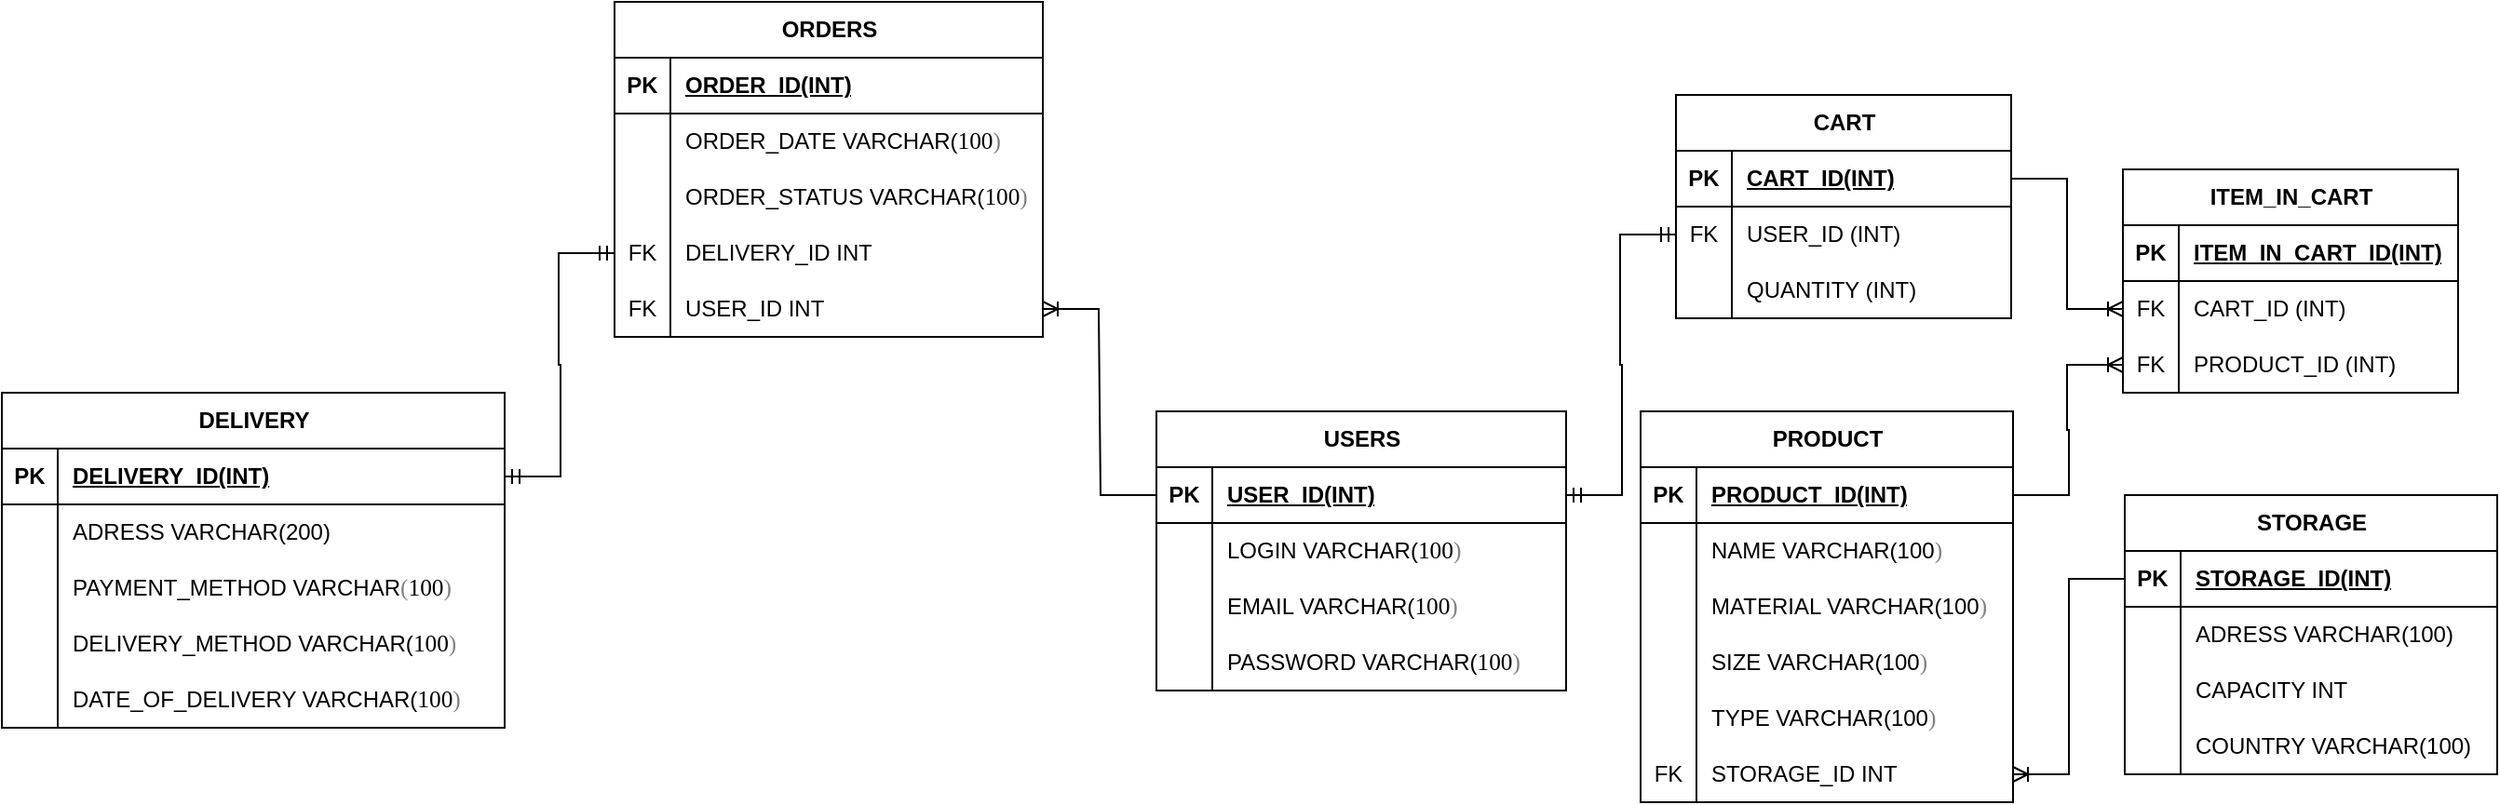<mxfile version="23.1.5" type="device">
  <diagram name="Страница — 1" id="aqicAmKiH9qBIsa1G6Nq">
    <mxGraphModel dx="1173" dy="712" grid="1" gridSize="10" guides="1" tooltips="1" connect="1" arrows="1" fold="1" page="1" pageScale="1" pageWidth="1654" pageHeight="1169" math="0" shadow="0">
      <root>
        <mxCell id="0" />
        <mxCell id="1" parent="0" />
        <mxCell id="zwmSp5gWRwhc0Gvpz85F-1" value="USERS" style="shape=table;startSize=30;container=1;collapsible=1;childLayout=tableLayout;fixedRows=1;rowLines=0;fontStyle=1;align=center;resizeLast=1;html=1;" parent="1" vertex="1">
          <mxGeometry x="711" y="390" width="220" height="150" as="geometry" />
        </mxCell>
        <mxCell id="zwmSp5gWRwhc0Gvpz85F-2" value="" style="shape=tableRow;horizontal=0;startSize=0;swimlaneHead=0;swimlaneBody=0;fillColor=none;collapsible=0;dropTarget=0;points=[[0,0.5],[1,0.5]];portConstraint=eastwest;top=0;left=0;right=0;bottom=1;" parent="zwmSp5gWRwhc0Gvpz85F-1" vertex="1">
          <mxGeometry y="30" width="220" height="30" as="geometry" />
        </mxCell>
        <mxCell id="zwmSp5gWRwhc0Gvpz85F-3" value="PK" style="shape=partialRectangle;connectable=0;fillColor=none;top=0;left=0;bottom=0;right=0;fontStyle=1;overflow=hidden;whiteSpace=wrap;html=1;" parent="zwmSp5gWRwhc0Gvpz85F-2" vertex="1">
          <mxGeometry width="30" height="30" as="geometry">
            <mxRectangle width="30" height="30" as="alternateBounds" />
          </mxGeometry>
        </mxCell>
        <mxCell id="zwmSp5gWRwhc0Gvpz85F-4" value="USER_ID(INT)" style="shape=partialRectangle;connectable=0;fillColor=none;top=0;left=0;bottom=0;right=0;align=left;spacingLeft=6;fontStyle=5;overflow=hidden;whiteSpace=wrap;html=1;" parent="zwmSp5gWRwhc0Gvpz85F-2" vertex="1">
          <mxGeometry x="30" width="190" height="30" as="geometry">
            <mxRectangle width="190" height="30" as="alternateBounds" />
          </mxGeometry>
        </mxCell>
        <mxCell id="zwmSp5gWRwhc0Gvpz85F-5" value="" style="shape=tableRow;horizontal=0;startSize=0;swimlaneHead=0;swimlaneBody=0;fillColor=none;collapsible=0;dropTarget=0;points=[[0,0.5],[1,0.5]];portConstraint=eastwest;top=0;left=0;right=0;bottom=0;" parent="zwmSp5gWRwhc0Gvpz85F-1" vertex="1">
          <mxGeometry y="60" width="220" height="30" as="geometry" />
        </mxCell>
        <mxCell id="zwmSp5gWRwhc0Gvpz85F-6" value="" style="shape=partialRectangle;connectable=0;fillColor=none;top=0;left=0;bottom=0;right=0;editable=1;overflow=hidden;whiteSpace=wrap;html=1;" parent="zwmSp5gWRwhc0Gvpz85F-5" vertex="1">
          <mxGeometry width="30" height="30" as="geometry">
            <mxRectangle width="30" height="30" as="alternateBounds" />
          </mxGeometry>
        </mxCell>
        <mxCell id="zwmSp5gWRwhc0Gvpz85F-7" value="LOGIN VARCHAR(&lt;span style=&quot;border-color: var(--border-color); font-size: 9.5pt; line-height: 13.553px; font-family: Consolas;&quot; lang=&quot;EN-US&quot;&gt;100&lt;/span&gt;&lt;span style=&quot;border-color: var(--border-color); font-size: 9.5pt; line-height: 13.553px; font-family: Consolas; color: gray;&quot; lang=&quot;EN-US&quot;&gt;)&lt;/span&gt;" style="shape=partialRectangle;connectable=0;fillColor=none;top=0;left=0;bottom=0;right=0;align=left;spacingLeft=6;overflow=hidden;whiteSpace=wrap;html=1;" parent="zwmSp5gWRwhc0Gvpz85F-5" vertex="1">
          <mxGeometry x="30" width="190" height="30" as="geometry">
            <mxRectangle width="190" height="30" as="alternateBounds" />
          </mxGeometry>
        </mxCell>
        <mxCell id="zwmSp5gWRwhc0Gvpz85F-8" value="" style="shape=tableRow;horizontal=0;startSize=0;swimlaneHead=0;swimlaneBody=0;fillColor=none;collapsible=0;dropTarget=0;points=[[0,0.5],[1,0.5]];portConstraint=eastwest;top=0;left=0;right=0;bottom=0;" parent="zwmSp5gWRwhc0Gvpz85F-1" vertex="1">
          <mxGeometry y="90" width="220" height="30" as="geometry" />
        </mxCell>
        <mxCell id="zwmSp5gWRwhc0Gvpz85F-9" value="" style="shape=partialRectangle;connectable=0;fillColor=none;top=0;left=0;bottom=0;right=0;editable=1;overflow=hidden;whiteSpace=wrap;html=1;" parent="zwmSp5gWRwhc0Gvpz85F-8" vertex="1">
          <mxGeometry width="30" height="30" as="geometry">
            <mxRectangle width="30" height="30" as="alternateBounds" />
          </mxGeometry>
        </mxCell>
        <mxCell id="zwmSp5gWRwhc0Gvpz85F-10" value="EMAIL VARCHAR(&lt;span style=&quot;border-color: var(--border-color); font-size: 9.5pt; line-height: 13.553px; font-family: Consolas;&quot; lang=&quot;EN-US&quot;&gt;100&lt;/span&gt;&lt;span style=&quot;border-color: var(--border-color); font-size: 9.5pt; line-height: 13.553px; font-family: Consolas; color: gray;&quot; lang=&quot;EN-US&quot;&gt;)&lt;/span&gt;" style="shape=partialRectangle;connectable=0;fillColor=none;top=0;left=0;bottom=0;right=0;align=left;spacingLeft=6;overflow=hidden;whiteSpace=wrap;html=1;" parent="zwmSp5gWRwhc0Gvpz85F-8" vertex="1">
          <mxGeometry x="30" width="190" height="30" as="geometry">
            <mxRectangle width="190" height="30" as="alternateBounds" />
          </mxGeometry>
        </mxCell>
        <mxCell id="zwmSp5gWRwhc0Gvpz85F-11" value="" style="shape=tableRow;horizontal=0;startSize=0;swimlaneHead=0;swimlaneBody=0;fillColor=none;collapsible=0;dropTarget=0;points=[[0,0.5],[1,0.5]];portConstraint=eastwest;top=0;left=0;right=0;bottom=0;" parent="zwmSp5gWRwhc0Gvpz85F-1" vertex="1">
          <mxGeometry y="120" width="220" height="30" as="geometry" />
        </mxCell>
        <mxCell id="zwmSp5gWRwhc0Gvpz85F-12" value="" style="shape=partialRectangle;connectable=0;fillColor=none;top=0;left=0;bottom=0;right=0;editable=1;overflow=hidden;whiteSpace=wrap;html=1;" parent="zwmSp5gWRwhc0Gvpz85F-11" vertex="1">
          <mxGeometry width="30" height="30" as="geometry">
            <mxRectangle width="30" height="30" as="alternateBounds" />
          </mxGeometry>
        </mxCell>
        <mxCell id="zwmSp5gWRwhc0Gvpz85F-13" value="PASSWORD VARCHAR(&lt;span style=&quot;border-color: var(--border-color); font-size: 9.5pt; line-height: 13.553px; font-family: Consolas;&quot; lang=&quot;EN-US&quot;&gt;100&lt;/span&gt;&lt;span style=&quot;border-color: var(--border-color); font-size: 9.5pt; line-height: 13.553px; font-family: Consolas; color: gray;&quot; lang=&quot;EN-US&quot;&gt;)&lt;/span&gt;" style="shape=partialRectangle;connectable=0;fillColor=none;top=0;left=0;bottom=0;right=0;align=left;spacingLeft=6;overflow=hidden;whiteSpace=wrap;html=1;" parent="zwmSp5gWRwhc0Gvpz85F-11" vertex="1">
          <mxGeometry x="30" width="190" height="30" as="geometry">
            <mxRectangle width="190" height="30" as="alternateBounds" />
          </mxGeometry>
        </mxCell>
        <mxCell id="zwmSp5gWRwhc0Gvpz85F-14" value="CART" style="shape=table;startSize=30;container=1;collapsible=1;childLayout=tableLayout;fixedRows=1;rowLines=0;fontStyle=1;align=center;resizeLast=1;html=1;" parent="1" vertex="1">
          <mxGeometry x="990" y="220" width="180" height="120" as="geometry" />
        </mxCell>
        <mxCell id="zwmSp5gWRwhc0Gvpz85F-15" value="" style="shape=tableRow;horizontal=0;startSize=0;swimlaneHead=0;swimlaneBody=0;fillColor=none;collapsible=0;dropTarget=0;points=[[0,0.5],[1,0.5]];portConstraint=eastwest;top=0;left=0;right=0;bottom=1;" parent="zwmSp5gWRwhc0Gvpz85F-14" vertex="1">
          <mxGeometry y="30" width="180" height="30" as="geometry" />
        </mxCell>
        <mxCell id="zwmSp5gWRwhc0Gvpz85F-16" value="PK" style="shape=partialRectangle;connectable=0;fillColor=none;top=0;left=0;bottom=0;right=0;fontStyle=1;overflow=hidden;whiteSpace=wrap;html=1;" parent="zwmSp5gWRwhc0Gvpz85F-15" vertex="1">
          <mxGeometry width="30" height="30" as="geometry">
            <mxRectangle width="30" height="30" as="alternateBounds" />
          </mxGeometry>
        </mxCell>
        <mxCell id="zwmSp5gWRwhc0Gvpz85F-17" value="CART_ID(INT)" style="shape=partialRectangle;connectable=0;fillColor=none;top=0;left=0;bottom=0;right=0;align=left;spacingLeft=6;fontStyle=5;overflow=hidden;whiteSpace=wrap;html=1;" parent="zwmSp5gWRwhc0Gvpz85F-15" vertex="1">
          <mxGeometry x="30" width="150" height="30" as="geometry">
            <mxRectangle width="150" height="30" as="alternateBounds" />
          </mxGeometry>
        </mxCell>
        <mxCell id="zwmSp5gWRwhc0Gvpz85F-18" value="" style="shape=tableRow;horizontal=0;startSize=0;swimlaneHead=0;swimlaneBody=0;fillColor=none;collapsible=0;dropTarget=0;points=[[0,0.5],[1,0.5]];portConstraint=eastwest;top=0;left=0;right=0;bottom=0;" parent="zwmSp5gWRwhc0Gvpz85F-14" vertex="1">
          <mxGeometry y="60" width="180" height="30" as="geometry" />
        </mxCell>
        <mxCell id="zwmSp5gWRwhc0Gvpz85F-19" value="FK" style="shape=partialRectangle;connectable=0;fillColor=none;top=0;left=0;bottom=0;right=0;editable=1;overflow=hidden;whiteSpace=wrap;html=1;" parent="zwmSp5gWRwhc0Gvpz85F-18" vertex="1">
          <mxGeometry width="30" height="30" as="geometry">
            <mxRectangle width="30" height="30" as="alternateBounds" />
          </mxGeometry>
        </mxCell>
        <mxCell id="zwmSp5gWRwhc0Gvpz85F-20" value="USER_ID (INT)" style="shape=partialRectangle;connectable=0;fillColor=none;top=0;left=0;bottom=0;right=0;align=left;spacingLeft=6;overflow=hidden;whiteSpace=wrap;html=1;" parent="zwmSp5gWRwhc0Gvpz85F-18" vertex="1">
          <mxGeometry x="30" width="150" height="30" as="geometry">
            <mxRectangle width="150" height="30" as="alternateBounds" />
          </mxGeometry>
        </mxCell>
        <mxCell id="zwmSp5gWRwhc0Gvpz85F-24" value="" style="shape=tableRow;horizontal=0;startSize=0;swimlaneHead=0;swimlaneBody=0;fillColor=none;collapsible=0;dropTarget=0;points=[[0,0.5],[1,0.5]];portConstraint=eastwest;top=0;left=0;right=0;bottom=0;" parent="zwmSp5gWRwhc0Gvpz85F-14" vertex="1">
          <mxGeometry y="90" width="180" height="30" as="geometry" />
        </mxCell>
        <mxCell id="zwmSp5gWRwhc0Gvpz85F-25" value="" style="shape=partialRectangle;connectable=0;fillColor=none;top=0;left=0;bottom=0;right=0;editable=1;overflow=hidden;whiteSpace=wrap;html=1;" parent="zwmSp5gWRwhc0Gvpz85F-24" vertex="1">
          <mxGeometry width="30" height="30" as="geometry">
            <mxRectangle width="30" height="30" as="alternateBounds" />
          </mxGeometry>
        </mxCell>
        <mxCell id="zwmSp5gWRwhc0Gvpz85F-26" value="QUANTITY (INT)" style="shape=partialRectangle;connectable=0;fillColor=none;top=0;left=0;bottom=0;right=0;align=left;spacingLeft=6;overflow=hidden;whiteSpace=wrap;html=1;" parent="zwmSp5gWRwhc0Gvpz85F-24" vertex="1">
          <mxGeometry x="30" width="150" height="30" as="geometry">
            <mxRectangle width="150" height="30" as="alternateBounds" />
          </mxGeometry>
        </mxCell>
        <mxCell id="zwmSp5gWRwhc0Gvpz85F-27" value="DELIVERY" style="shape=table;startSize=30;container=1;collapsible=1;childLayout=tableLayout;fixedRows=1;rowLines=0;fontStyle=1;align=center;resizeLast=1;html=1;" parent="1" vertex="1">
          <mxGeometry x="91" y="380" width="270" height="180" as="geometry" />
        </mxCell>
        <mxCell id="zwmSp5gWRwhc0Gvpz85F-28" value="" style="shape=tableRow;horizontal=0;startSize=0;swimlaneHead=0;swimlaneBody=0;fillColor=none;collapsible=0;dropTarget=0;points=[[0,0.5],[1,0.5]];portConstraint=eastwest;top=0;left=0;right=0;bottom=1;" parent="zwmSp5gWRwhc0Gvpz85F-27" vertex="1">
          <mxGeometry y="30" width="270" height="30" as="geometry" />
        </mxCell>
        <mxCell id="zwmSp5gWRwhc0Gvpz85F-29" value="PK" style="shape=partialRectangle;connectable=0;fillColor=none;top=0;left=0;bottom=0;right=0;fontStyle=1;overflow=hidden;whiteSpace=wrap;html=1;" parent="zwmSp5gWRwhc0Gvpz85F-28" vertex="1">
          <mxGeometry width="30" height="30" as="geometry">
            <mxRectangle width="30" height="30" as="alternateBounds" />
          </mxGeometry>
        </mxCell>
        <mxCell id="zwmSp5gWRwhc0Gvpz85F-30" value="DELIVERY_ID(INT)" style="shape=partialRectangle;connectable=0;fillColor=none;top=0;left=0;bottom=0;right=0;align=left;spacingLeft=6;fontStyle=5;overflow=hidden;whiteSpace=wrap;html=1;" parent="zwmSp5gWRwhc0Gvpz85F-28" vertex="1">
          <mxGeometry x="30" width="240" height="30" as="geometry">
            <mxRectangle width="240" height="30" as="alternateBounds" />
          </mxGeometry>
        </mxCell>
        <mxCell id="zwmSp5gWRwhc0Gvpz85F-31" value="" style="shape=tableRow;horizontal=0;startSize=0;swimlaneHead=0;swimlaneBody=0;fillColor=none;collapsible=0;dropTarget=0;points=[[0,0.5],[1,0.5]];portConstraint=eastwest;top=0;left=0;right=0;bottom=0;" parent="zwmSp5gWRwhc0Gvpz85F-27" vertex="1">
          <mxGeometry y="60" width="270" height="30" as="geometry" />
        </mxCell>
        <mxCell id="zwmSp5gWRwhc0Gvpz85F-32" value="" style="shape=partialRectangle;connectable=0;fillColor=none;top=0;left=0;bottom=0;right=0;editable=1;overflow=hidden;whiteSpace=wrap;html=1;" parent="zwmSp5gWRwhc0Gvpz85F-31" vertex="1">
          <mxGeometry width="30" height="30" as="geometry">
            <mxRectangle width="30" height="30" as="alternateBounds" />
          </mxGeometry>
        </mxCell>
        <mxCell id="zwmSp5gWRwhc0Gvpz85F-33" value="ADRESS VARCHAR(200)" style="shape=partialRectangle;connectable=0;fillColor=none;top=0;left=0;bottom=0;right=0;align=left;spacingLeft=6;overflow=hidden;whiteSpace=wrap;html=1;" parent="zwmSp5gWRwhc0Gvpz85F-31" vertex="1">
          <mxGeometry x="30" width="240" height="30" as="geometry">
            <mxRectangle width="240" height="30" as="alternateBounds" />
          </mxGeometry>
        </mxCell>
        <mxCell id="zwmSp5gWRwhc0Gvpz85F-34" value="" style="shape=tableRow;horizontal=0;startSize=0;swimlaneHead=0;swimlaneBody=0;fillColor=none;collapsible=0;dropTarget=0;points=[[0,0.5],[1,0.5]];portConstraint=eastwest;top=0;left=0;right=0;bottom=0;" parent="zwmSp5gWRwhc0Gvpz85F-27" vertex="1">
          <mxGeometry y="90" width="270" height="30" as="geometry" />
        </mxCell>
        <mxCell id="zwmSp5gWRwhc0Gvpz85F-35" value="" style="shape=partialRectangle;connectable=0;fillColor=none;top=0;left=0;bottom=0;right=0;editable=1;overflow=hidden;whiteSpace=wrap;html=1;" parent="zwmSp5gWRwhc0Gvpz85F-34" vertex="1">
          <mxGeometry width="30" height="30" as="geometry">
            <mxRectangle width="30" height="30" as="alternateBounds" />
          </mxGeometry>
        </mxCell>
        <mxCell id="zwmSp5gWRwhc0Gvpz85F-36" value="PAYMENT_METHOD&amp;nbsp;VARCHAR&lt;span style=&quot;font-size:9.5pt;line-height:107%;font-family:Consolas;&lt;br/&gt;mso-fareast-font-family:Calibri;mso-fareast-theme-font:minor-latin;mso-bidi-font-family:&lt;br/&gt;Consolas;color:gray;mso-ansi-language:EN-US;mso-fareast-language:EN-US;&lt;br/&gt;mso-bidi-language:AR-SA&quot; lang=&quot;EN-US&quot;&gt;(&lt;/span&gt;&lt;span style=&quot;font-size: 9.5pt; line-height: 107%; font-family: Consolas;&quot; lang=&quot;EN-US&quot;&gt;100&lt;/span&gt;&lt;span style=&quot;font-size:9.5pt;line-height:107%;font-family:Consolas;&lt;br/&gt;mso-fareast-font-family:Calibri;mso-fareast-theme-font:minor-latin;mso-bidi-font-family:&lt;br/&gt;Consolas;color:gray;mso-ansi-language:EN-US;mso-fareast-language:EN-US;&lt;br/&gt;mso-bidi-language:AR-SA&quot; lang=&quot;EN-US&quot;&gt;)&lt;/span&gt;" style="shape=partialRectangle;connectable=0;fillColor=none;top=0;left=0;bottom=0;right=0;align=left;spacingLeft=6;overflow=hidden;whiteSpace=wrap;html=1;" parent="zwmSp5gWRwhc0Gvpz85F-34" vertex="1">
          <mxGeometry x="30" width="240" height="30" as="geometry">
            <mxRectangle width="240" height="30" as="alternateBounds" />
          </mxGeometry>
        </mxCell>
        <mxCell id="zwmSp5gWRwhc0Gvpz85F-37" value="" style="shape=tableRow;horizontal=0;startSize=0;swimlaneHead=0;swimlaneBody=0;fillColor=none;collapsible=0;dropTarget=0;points=[[0,0.5],[1,0.5]];portConstraint=eastwest;top=0;left=0;right=0;bottom=0;" parent="zwmSp5gWRwhc0Gvpz85F-27" vertex="1">
          <mxGeometry y="120" width="270" height="30" as="geometry" />
        </mxCell>
        <mxCell id="zwmSp5gWRwhc0Gvpz85F-38" value="" style="shape=partialRectangle;connectable=0;fillColor=none;top=0;left=0;bottom=0;right=0;editable=1;overflow=hidden;whiteSpace=wrap;html=1;" parent="zwmSp5gWRwhc0Gvpz85F-37" vertex="1">
          <mxGeometry width="30" height="30" as="geometry">
            <mxRectangle width="30" height="30" as="alternateBounds" />
          </mxGeometry>
        </mxCell>
        <mxCell id="zwmSp5gWRwhc0Gvpz85F-39" value="DELIVERY_METHOD VARCHAR(&lt;span style=&quot;border-color: var(--border-color); font-size: 9.5pt; line-height: 13.553px; font-family: Consolas;&quot; lang=&quot;EN-US&quot;&gt;100&lt;/span&gt;&lt;span style=&quot;border-color: var(--border-color); font-size: 9.5pt; line-height: 13.553px; font-family: Consolas; color: gray;&quot; lang=&quot;EN-US&quot;&gt;)&lt;/span&gt;" style="shape=partialRectangle;connectable=0;fillColor=none;top=0;left=0;bottom=0;right=0;align=left;spacingLeft=6;overflow=hidden;whiteSpace=wrap;html=1;" parent="zwmSp5gWRwhc0Gvpz85F-37" vertex="1">
          <mxGeometry x="30" width="240" height="30" as="geometry">
            <mxRectangle width="240" height="30" as="alternateBounds" />
          </mxGeometry>
        </mxCell>
        <mxCell id="zwmSp5gWRwhc0Gvpz85F-63" value="" style="shape=tableRow;horizontal=0;startSize=0;swimlaneHead=0;swimlaneBody=0;fillColor=none;collapsible=0;dropTarget=0;points=[[0,0.5],[1,0.5]];portConstraint=eastwest;top=0;left=0;right=0;bottom=0;" parent="zwmSp5gWRwhc0Gvpz85F-27" vertex="1">
          <mxGeometry y="150" width="270" height="30" as="geometry" />
        </mxCell>
        <mxCell id="zwmSp5gWRwhc0Gvpz85F-64" value="" style="shape=partialRectangle;connectable=0;fillColor=none;top=0;left=0;bottom=0;right=0;editable=1;overflow=hidden;whiteSpace=wrap;html=1;" parent="zwmSp5gWRwhc0Gvpz85F-63" vertex="1">
          <mxGeometry width="30" height="30" as="geometry">
            <mxRectangle width="30" height="30" as="alternateBounds" />
          </mxGeometry>
        </mxCell>
        <mxCell id="zwmSp5gWRwhc0Gvpz85F-65" value="DATE_OF_DELIVERY VARCHAR(&lt;span style=&quot;border-color: var(--border-color); font-size: 9.5pt; line-height: 13.553px; font-family: Consolas;&quot; lang=&quot;EN-US&quot;&gt;100&lt;/span&gt;&lt;span style=&quot;border-color: var(--border-color); font-size: 9.5pt; line-height: 13.553px; font-family: Consolas; color: gray;&quot; lang=&quot;EN-US&quot;&gt;)&lt;/span&gt;" style="shape=partialRectangle;connectable=0;fillColor=none;top=0;left=0;bottom=0;right=0;align=left;spacingLeft=6;overflow=hidden;whiteSpace=wrap;html=1;" parent="zwmSp5gWRwhc0Gvpz85F-63" vertex="1">
          <mxGeometry x="30" width="240" height="30" as="geometry">
            <mxRectangle width="240" height="30" as="alternateBounds" />
          </mxGeometry>
        </mxCell>
        <mxCell id="zwmSp5gWRwhc0Gvpz85F-66" value="PRODUCT" style="shape=table;startSize=30;container=1;collapsible=1;childLayout=tableLayout;fixedRows=1;rowLines=0;fontStyle=1;align=center;resizeLast=1;html=1;" parent="1" vertex="1">
          <mxGeometry x="971" y="390" width="200" height="210" as="geometry" />
        </mxCell>
        <mxCell id="zwmSp5gWRwhc0Gvpz85F-67" value="" style="shape=tableRow;horizontal=0;startSize=0;swimlaneHead=0;swimlaneBody=0;fillColor=none;collapsible=0;dropTarget=0;points=[[0,0.5],[1,0.5]];portConstraint=eastwest;top=0;left=0;right=0;bottom=1;" parent="zwmSp5gWRwhc0Gvpz85F-66" vertex="1">
          <mxGeometry y="30" width="200" height="30" as="geometry" />
        </mxCell>
        <mxCell id="zwmSp5gWRwhc0Gvpz85F-68" value="PK" style="shape=partialRectangle;connectable=0;fillColor=none;top=0;left=0;bottom=0;right=0;fontStyle=1;overflow=hidden;whiteSpace=wrap;html=1;" parent="zwmSp5gWRwhc0Gvpz85F-67" vertex="1">
          <mxGeometry width="30" height="30" as="geometry">
            <mxRectangle width="30" height="30" as="alternateBounds" />
          </mxGeometry>
        </mxCell>
        <mxCell id="zwmSp5gWRwhc0Gvpz85F-69" value="PRODUCT_ID(INT)" style="shape=partialRectangle;connectable=0;fillColor=none;top=0;left=0;bottom=0;right=0;align=left;spacingLeft=6;fontStyle=5;overflow=hidden;whiteSpace=wrap;html=1;" parent="zwmSp5gWRwhc0Gvpz85F-67" vertex="1">
          <mxGeometry x="30" width="170" height="30" as="geometry">
            <mxRectangle width="170" height="30" as="alternateBounds" />
          </mxGeometry>
        </mxCell>
        <mxCell id="zwmSp5gWRwhc0Gvpz85F-70" value="" style="shape=tableRow;horizontal=0;startSize=0;swimlaneHead=0;swimlaneBody=0;fillColor=none;collapsible=0;dropTarget=0;points=[[0,0.5],[1,0.5]];portConstraint=eastwest;top=0;left=0;right=0;bottom=0;" parent="zwmSp5gWRwhc0Gvpz85F-66" vertex="1">
          <mxGeometry y="60" width="200" height="30" as="geometry" />
        </mxCell>
        <mxCell id="zwmSp5gWRwhc0Gvpz85F-71" value="" style="shape=partialRectangle;connectable=0;fillColor=none;top=0;left=0;bottom=0;right=0;editable=1;overflow=hidden;whiteSpace=wrap;html=1;" parent="zwmSp5gWRwhc0Gvpz85F-70" vertex="1">
          <mxGeometry width="30" height="30" as="geometry">
            <mxRectangle width="30" height="30" as="alternateBounds" />
          </mxGeometry>
        </mxCell>
        <mxCell id="zwmSp5gWRwhc0Gvpz85F-72" value="NAME VARCHAR(100&lt;span style=&quot;border-color: var(--border-color); font-size: 9.5pt; line-height: 13.553px; font-family: Consolas; color: gray;&quot; lang=&quot;EN-US&quot;&gt;)&lt;/span&gt;" style="shape=partialRectangle;connectable=0;fillColor=none;top=0;left=0;bottom=0;right=0;align=left;spacingLeft=6;overflow=hidden;whiteSpace=wrap;html=1;" parent="zwmSp5gWRwhc0Gvpz85F-70" vertex="1">
          <mxGeometry x="30" width="170" height="30" as="geometry">
            <mxRectangle width="170" height="30" as="alternateBounds" />
          </mxGeometry>
        </mxCell>
        <mxCell id="zwmSp5gWRwhc0Gvpz85F-73" value="" style="shape=tableRow;horizontal=0;startSize=0;swimlaneHead=0;swimlaneBody=0;fillColor=none;collapsible=0;dropTarget=0;points=[[0,0.5],[1,0.5]];portConstraint=eastwest;top=0;left=0;right=0;bottom=0;" parent="zwmSp5gWRwhc0Gvpz85F-66" vertex="1">
          <mxGeometry y="90" width="200" height="30" as="geometry" />
        </mxCell>
        <mxCell id="zwmSp5gWRwhc0Gvpz85F-74" value="" style="shape=partialRectangle;connectable=0;fillColor=none;top=0;left=0;bottom=0;right=0;editable=1;overflow=hidden;whiteSpace=wrap;html=1;" parent="zwmSp5gWRwhc0Gvpz85F-73" vertex="1">
          <mxGeometry width="30" height="30" as="geometry">
            <mxRectangle width="30" height="30" as="alternateBounds" />
          </mxGeometry>
        </mxCell>
        <mxCell id="zwmSp5gWRwhc0Gvpz85F-75" value="MATERIAL VARCHAR(100&lt;span style=&quot;border-color: var(--border-color); font-size: 9.5pt; line-height: 13.553px; font-family: Consolas; color: gray;&quot; lang=&quot;EN-US&quot;&gt;)&lt;/span&gt;" style="shape=partialRectangle;connectable=0;fillColor=none;top=0;left=0;bottom=0;right=0;align=left;spacingLeft=6;overflow=hidden;whiteSpace=wrap;html=1;" parent="zwmSp5gWRwhc0Gvpz85F-73" vertex="1">
          <mxGeometry x="30" width="170" height="30" as="geometry">
            <mxRectangle width="170" height="30" as="alternateBounds" />
          </mxGeometry>
        </mxCell>
        <mxCell id="zwmSp5gWRwhc0Gvpz85F-76" value="" style="shape=tableRow;horizontal=0;startSize=0;swimlaneHead=0;swimlaneBody=0;fillColor=none;collapsible=0;dropTarget=0;points=[[0,0.5],[1,0.5]];portConstraint=eastwest;top=0;left=0;right=0;bottom=0;" parent="zwmSp5gWRwhc0Gvpz85F-66" vertex="1">
          <mxGeometry y="120" width="200" height="30" as="geometry" />
        </mxCell>
        <mxCell id="zwmSp5gWRwhc0Gvpz85F-77" value="" style="shape=partialRectangle;connectable=0;fillColor=none;top=0;left=0;bottom=0;right=0;editable=1;overflow=hidden;whiteSpace=wrap;html=1;" parent="zwmSp5gWRwhc0Gvpz85F-76" vertex="1">
          <mxGeometry width="30" height="30" as="geometry">
            <mxRectangle width="30" height="30" as="alternateBounds" />
          </mxGeometry>
        </mxCell>
        <mxCell id="zwmSp5gWRwhc0Gvpz85F-78" value="SIZE VARCHAR(100&lt;span style=&quot;border-color: var(--border-color); font-size: 9.5pt; line-height: 13.553px; font-family: Consolas; color: gray;&quot; lang=&quot;EN-US&quot;&gt;)&lt;/span&gt;" style="shape=partialRectangle;connectable=0;fillColor=none;top=0;left=0;bottom=0;right=0;align=left;spacingLeft=6;overflow=hidden;whiteSpace=wrap;html=1;" parent="zwmSp5gWRwhc0Gvpz85F-76" vertex="1">
          <mxGeometry x="30" width="170" height="30" as="geometry">
            <mxRectangle width="170" height="30" as="alternateBounds" />
          </mxGeometry>
        </mxCell>
        <mxCell id="zwmSp5gWRwhc0Gvpz85F-79" value="" style="shape=tableRow;horizontal=0;startSize=0;swimlaneHead=0;swimlaneBody=0;fillColor=none;collapsible=0;dropTarget=0;points=[[0,0.5],[1,0.5]];portConstraint=eastwest;top=0;left=0;right=0;bottom=0;" parent="zwmSp5gWRwhc0Gvpz85F-66" vertex="1">
          <mxGeometry y="150" width="200" height="30" as="geometry" />
        </mxCell>
        <mxCell id="zwmSp5gWRwhc0Gvpz85F-80" value="" style="shape=partialRectangle;connectable=0;fillColor=none;top=0;left=0;bottom=0;right=0;editable=1;overflow=hidden;whiteSpace=wrap;html=1;" parent="zwmSp5gWRwhc0Gvpz85F-79" vertex="1">
          <mxGeometry width="30" height="30" as="geometry">
            <mxRectangle width="30" height="30" as="alternateBounds" />
          </mxGeometry>
        </mxCell>
        <mxCell id="zwmSp5gWRwhc0Gvpz85F-81" value="TYPE VARCHAR(100&lt;span style=&quot;border-color: var(--border-color); font-size: 9.5pt; line-height: 13.553px; font-family: Consolas; color: gray;&quot; lang=&quot;EN-US&quot;&gt;)&lt;/span&gt;" style="shape=partialRectangle;connectable=0;fillColor=none;top=0;left=0;bottom=0;right=0;align=left;spacingLeft=6;overflow=hidden;whiteSpace=wrap;html=1;" parent="zwmSp5gWRwhc0Gvpz85F-79" vertex="1">
          <mxGeometry x="30" width="170" height="30" as="geometry">
            <mxRectangle width="170" height="30" as="alternateBounds" />
          </mxGeometry>
        </mxCell>
        <mxCell id="vS7CUkcpIORi4maC4CTg-1" value="" style="shape=tableRow;horizontal=0;startSize=0;swimlaneHead=0;swimlaneBody=0;fillColor=none;collapsible=0;dropTarget=0;points=[[0,0.5],[1,0.5]];portConstraint=eastwest;top=0;left=0;right=0;bottom=0;" vertex="1" parent="zwmSp5gWRwhc0Gvpz85F-66">
          <mxGeometry y="180" width="200" height="30" as="geometry" />
        </mxCell>
        <mxCell id="vS7CUkcpIORi4maC4CTg-2" value="FK" style="shape=partialRectangle;connectable=0;fillColor=none;top=0;left=0;bottom=0;right=0;editable=1;overflow=hidden;whiteSpace=wrap;html=1;" vertex="1" parent="vS7CUkcpIORi4maC4CTg-1">
          <mxGeometry width="30" height="30" as="geometry">
            <mxRectangle width="30" height="30" as="alternateBounds" />
          </mxGeometry>
        </mxCell>
        <mxCell id="vS7CUkcpIORi4maC4CTg-3" value="STORAGE_ID INT" style="shape=partialRectangle;connectable=0;fillColor=none;top=0;left=0;bottom=0;right=0;align=left;spacingLeft=6;overflow=hidden;whiteSpace=wrap;html=1;" vertex="1" parent="vS7CUkcpIORi4maC4CTg-1">
          <mxGeometry x="30" width="170" height="30" as="geometry">
            <mxRectangle width="170" height="30" as="alternateBounds" />
          </mxGeometry>
        </mxCell>
        <mxCell id="zwmSp5gWRwhc0Gvpz85F-82" value="ORDERS" style="shape=table;startSize=30;container=1;collapsible=1;childLayout=tableLayout;fixedRows=1;rowLines=0;fontStyle=1;align=center;resizeLast=1;html=1;" parent="1" vertex="1">
          <mxGeometry x="420" y="170" width="230" height="180" as="geometry" />
        </mxCell>
        <mxCell id="zwmSp5gWRwhc0Gvpz85F-83" value="" style="shape=tableRow;horizontal=0;startSize=0;swimlaneHead=0;swimlaneBody=0;fillColor=none;collapsible=0;dropTarget=0;points=[[0,0.5],[1,0.5]];portConstraint=eastwest;top=0;left=0;right=0;bottom=1;" parent="zwmSp5gWRwhc0Gvpz85F-82" vertex="1">
          <mxGeometry y="30" width="230" height="30" as="geometry" />
        </mxCell>
        <mxCell id="zwmSp5gWRwhc0Gvpz85F-84" value="PK" style="shape=partialRectangle;connectable=0;fillColor=none;top=0;left=0;bottom=0;right=0;fontStyle=1;overflow=hidden;whiteSpace=wrap;html=1;" parent="zwmSp5gWRwhc0Gvpz85F-83" vertex="1">
          <mxGeometry width="30" height="30" as="geometry">
            <mxRectangle width="30" height="30" as="alternateBounds" />
          </mxGeometry>
        </mxCell>
        <mxCell id="zwmSp5gWRwhc0Gvpz85F-85" value="ORDER_ID(INT)" style="shape=partialRectangle;connectable=0;fillColor=none;top=0;left=0;bottom=0;right=0;align=left;spacingLeft=6;fontStyle=5;overflow=hidden;whiteSpace=wrap;html=1;" parent="zwmSp5gWRwhc0Gvpz85F-83" vertex="1">
          <mxGeometry x="30" width="200" height="30" as="geometry">
            <mxRectangle width="200" height="30" as="alternateBounds" />
          </mxGeometry>
        </mxCell>
        <mxCell id="zwmSp5gWRwhc0Gvpz85F-86" value="" style="shape=tableRow;horizontal=0;startSize=0;swimlaneHead=0;swimlaneBody=0;fillColor=none;collapsible=0;dropTarget=0;points=[[0,0.5],[1,0.5]];portConstraint=eastwest;top=0;left=0;right=0;bottom=0;" parent="zwmSp5gWRwhc0Gvpz85F-82" vertex="1">
          <mxGeometry y="60" width="230" height="30" as="geometry" />
        </mxCell>
        <mxCell id="zwmSp5gWRwhc0Gvpz85F-87" value="" style="shape=partialRectangle;connectable=0;fillColor=none;top=0;left=0;bottom=0;right=0;editable=1;overflow=hidden;whiteSpace=wrap;html=1;" parent="zwmSp5gWRwhc0Gvpz85F-86" vertex="1">
          <mxGeometry width="30" height="30" as="geometry">
            <mxRectangle width="30" height="30" as="alternateBounds" />
          </mxGeometry>
        </mxCell>
        <mxCell id="zwmSp5gWRwhc0Gvpz85F-88" value="ORDER_DATE VARCHAR(&lt;span style=&quot;border-color: var(--border-color); font-size: 9.5pt; line-height: 13.553px; font-family: Consolas;&quot; lang=&quot;EN-US&quot;&gt;100&lt;/span&gt;&lt;span style=&quot;border-color: var(--border-color); font-size: 9.5pt; line-height: 13.553px; font-family: Consolas; color: gray;&quot; lang=&quot;EN-US&quot;&gt;)&lt;/span&gt;" style="shape=partialRectangle;connectable=0;fillColor=none;top=0;left=0;bottom=0;right=0;align=left;spacingLeft=6;overflow=hidden;whiteSpace=wrap;html=1;" parent="zwmSp5gWRwhc0Gvpz85F-86" vertex="1">
          <mxGeometry x="30" width="200" height="30" as="geometry">
            <mxRectangle width="200" height="30" as="alternateBounds" />
          </mxGeometry>
        </mxCell>
        <mxCell id="zwmSp5gWRwhc0Gvpz85F-89" value="" style="shape=tableRow;horizontal=0;startSize=0;swimlaneHead=0;swimlaneBody=0;fillColor=none;collapsible=0;dropTarget=0;points=[[0,0.5],[1,0.5]];portConstraint=eastwest;top=0;left=0;right=0;bottom=0;" parent="zwmSp5gWRwhc0Gvpz85F-82" vertex="1">
          <mxGeometry y="90" width="230" height="30" as="geometry" />
        </mxCell>
        <mxCell id="zwmSp5gWRwhc0Gvpz85F-90" value="" style="shape=partialRectangle;connectable=0;fillColor=none;top=0;left=0;bottom=0;right=0;editable=1;overflow=hidden;whiteSpace=wrap;html=1;" parent="zwmSp5gWRwhc0Gvpz85F-89" vertex="1">
          <mxGeometry width="30" height="30" as="geometry">
            <mxRectangle width="30" height="30" as="alternateBounds" />
          </mxGeometry>
        </mxCell>
        <mxCell id="zwmSp5gWRwhc0Gvpz85F-91" value="ORDER_STATUS VARCHAR(&lt;span style=&quot;border-color: var(--border-color); font-size: 9.5pt; line-height: 13.553px; font-family: Consolas;&quot; lang=&quot;EN-US&quot;&gt;100&lt;/span&gt;&lt;span style=&quot;border-color: var(--border-color); font-size: 9.5pt; line-height: 13.553px; font-family: Consolas; color: gray;&quot; lang=&quot;EN-US&quot;&gt;)&lt;/span&gt;" style="shape=partialRectangle;connectable=0;fillColor=none;top=0;left=0;bottom=0;right=0;align=left;spacingLeft=6;overflow=hidden;whiteSpace=wrap;html=1;" parent="zwmSp5gWRwhc0Gvpz85F-89" vertex="1">
          <mxGeometry x="30" width="200" height="30" as="geometry">
            <mxRectangle width="200" height="30" as="alternateBounds" />
          </mxGeometry>
        </mxCell>
        <mxCell id="zwmSp5gWRwhc0Gvpz85F-104" value="" style="shape=tableRow;horizontal=0;startSize=0;swimlaneHead=0;swimlaneBody=0;fillColor=none;collapsible=0;dropTarget=0;points=[[0,0.5],[1,0.5]];portConstraint=eastwest;top=0;left=0;right=0;bottom=0;" parent="zwmSp5gWRwhc0Gvpz85F-82" vertex="1">
          <mxGeometry y="120" width="230" height="30" as="geometry" />
        </mxCell>
        <mxCell id="zwmSp5gWRwhc0Gvpz85F-105" value="FK" style="shape=partialRectangle;connectable=0;fillColor=none;top=0;left=0;bottom=0;right=0;editable=1;overflow=hidden;whiteSpace=wrap;html=1;" parent="zwmSp5gWRwhc0Gvpz85F-104" vertex="1">
          <mxGeometry width="30" height="30" as="geometry">
            <mxRectangle width="30" height="30" as="alternateBounds" />
          </mxGeometry>
        </mxCell>
        <mxCell id="zwmSp5gWRwhc0Gvpz85F-106" value="DELIVERY_ID INT" style="shape=partialRectangle;connectable=0;fillColor=none;top=0;left=0;bottom=0;right=0;align=left;spacingLeft=6;overflow=hidden;whiteSpace=wrap;html=1;" parent="zwmSp5gWRwhc0Gvpz85F-104" vertex="1">
          <mxGeometry x="30" width="200" height="30" as="geometry">
            <mxRectangle width="200" height="30" as="alternateBounds" />
          </mxGeometry>
        </mxCell>
        <mxCell id="zwmSp5gWRwhc0Gvpz85F-126" value="" style="shape=tableRow;horizontal=0;startSize=0;swimlaneHead=0;swimlaneBody=0;fillColor=none;collapsible=0;dropTarget=0;points=[[0,0.5],[1,0.5]];portConstraint=eastwest;top=0;left=0;right=0;bottom=0;" parent="zwmSp5gWRwhc0Gvpz85F-82" vertex="1">
          <mxGeometry y="150" width="230" height="30" as="geometry" />
        </mxCell>
        <mxCell id="zwmSp5gWRwhc0Gvpz85F-127" value="FK" style="shape=partialRectangle;connectable=0;fillColor=none;top=0;left=0;bottom=0;right=0;editable=1;overflow=hidden;whiteSpace=wrap;html=1;" parent="zwmSp5gWRwhc0Gvpz85F-126" vertex="1">
          <mxGeometry width="30" height="30" as="geometry">
            <mxRectangle width="30" height="30" as="alternateBounds" />
          </mxGeometry>
        </mxCell>
        <mxCell id="zwmSp5gWRwhc0Gvpz85F-128" value="USER_ID INT" style="shape=partialRectangle;connectable=0;fillColor=none;top=0;left=0;bottom=0;right=0;align=left;spacingLeft=6;overflow=hidden;whiteSpace=wrap;html=1;" parent="zwmSp5gWRwhc0Gvpz85F-126" vertex="1">
          <mxGeometry x="30" width="200" height="30" as="geometry">
            <mxRectangle width="200" height="30" as="alternateBounds" />
          </mxGeometry>
        </mxCell>
        <mxCell id="zwmSp5gWRwhc0Gvpz85F-96" value="" style="edgeStyle=entityRelationEdgeStyle;fontSize=12;html=1;endArrow=ERmandOne;startArrow=ERmandOne;rounded=0;exitX=1;exitY=0.5;exitDx=0;exitDy=0;entryX=0;entryY=0.5;entryDx=0;entryDy=0;" parent="1" source="zwmSp5gWRwhc0Gvpz85F-2" target="zwmSp5gWRwhc0Gvpz85F-18" edge="1">
          <mxGeometry width="100" height="100" relative="1" as="geometry">
            <mxPoint x="1160" y="550" as="sourcePoint" />
            <mxPoint x="1260" y="450" as="targetPoint" />
          </mxGeometry>
        </mxCell>
        <mxCell id="zwmSp5gWRwhc0Gvpz85F-120" value="" style="edgeStyle=entityRelationEdgeStyle;fontSize=12;html=1;endArrow=ERoneToMany;rounded=0;exitX=1;exitY=0.5;exitDx=0;exitDy=0;entryX=0;entryY=0.5;entryDx=0;entryDy=0;" parent="1" source="zwmSp5gWRwhc0Gvpz85F-15" target="zwmSp5gWRwhc0Gvpz85F-111" edge="1">
          <mxGeometry width="100" height="100" relative="1" as="geometry">
            <mxPoint x="1270" y="510" as="sourcePoint" />
            <mxPoint x="1370" y="410" as="targetPoint" />
          </mxGeometry>
        </mxCell>
        <mxCell id="zwmSp5gWRwhc0Gvpz85F-124" value="" style="edgeStyle=entityRelationEdgeStyle;fontSize=12;html=1;endArrow=ERoneToMany;rounded=0;exitX=1;exitY=0.5;exitDx=0;exitDy=0;entryX=0;entryY=0.5;entryDx=0;entryDy=0;" parent="1" source="zwmSp5gWRwhc0Gvpz85F-67" target="zwmSp5gWRwhc0Gvpz85F-114" edge="1">
          <mxGeometry width="100" height="100" relative="1" as="geometry">
            <mxPoint x="1270" y="510" as="sourcePoint" />
            <mxPoint x="1370" y="410" as="targetPoint" />
          </mxGeometry>
        </mxCell>
        <mxCell id="zwmSp5gWRwhc0Gvpz85F-125" value="" style="edgeStyle=entityRelationEdgeStyle;fontSize=12;html=1;endArrow=ERmandOne;startArrow=ERmandOne;rounded=0;entryX=0;entryY=0.5;entryDx=0;entryDy=0;exitX=1;exitY=0.5;exitDx=0;exitDy=0;" parent="1" source="zwmSp5gWRwhc0Gvpz85F-28" target="zwmSp5gWRwhc0Gvpz85F-104" edge="1">
          <mxGeometry width="100" height="100" relative="1" as="geometry">
            <mxPoint x="170" y="540" as="sourcePoint" />
            <mxPoint x="270" y="440" as="targetPoint" />
            <Array as="points">
              <mxPoint x="420" y="480" />
              <mxPoint x="440" y="400" />
            </Array>
          </mxGeometry>
        </mxCell>
        <mxCell id="zwmSp5gWRwhc0Gvpz85F-129" value="" style="edgeStyle=entityRelationEdgeStyle;fontSize=12;html=1;endArrow=ERoneToMany;rounded=0;entryX=1;entryY=0.5;entryDx=0;entryDy=0;exitX=0;exitY=0.5;exitDx=0;exitDy=0;" parent="1" source="zwmSp5gWRwhc0Gvpz85F-2" target="zwmSp5gWRwhc0Gvpz85F-126" edge="1">
          <mxGeometry width="100" height="100" relative="1" as="geometry">
            <mxPoint x="780" y="500" as="sourcePoint" />
            <mxPoint x="880" y="400" as="targetPoint" />
          </mxGeometry>
        </mxCell>
        <mxCell id="zwmSp5gWRwhc0Gvpz85F-107" value="ITEM_IN_CART" style="shape=table;startSize=30;container=1;collapsible=1;childLayout=tableLayout;fixedRows=1;rowLines=0;fontStyle=1;align=center;resizeLast=1;html=1;" parent="1" vertex="1">
          <mxGeometry x="1230" y="260" width="180" height="120" as="geometry" />
        </mxCell>
        <mxCell id="zwmSp5gWRwhc0Gvpz85F-108" value="" style="shape=tableRow;horizontal=0;startSize=0;swimlaneHead=0;swimlaneBody=0;fillColor=none;collapsible=0;dropTarget=0;points=[[0,0.5],[1,0.5]];portConstraint=eastwest;top=0;left=0;right=0;bottom=1;" parent="zwmSp5gWRwhc0Gvpz85F-107" vertex="1">
          <mxGeometry y="30" width="180" height="30" as="geometry" />
        </mxCell>
        <mxCell id="zwmSp5gWRwhc0Gvpz85F-109" value="PK" style="shape=partialRectangle;connectable=0;fillColor=none;top=0;left=0;bottom=0;right=0;fontStyle=1;overflow=hidden;whiteSpace=wrap;html=1;" parent="zwmSp5gWRwhc0Gvpz85F-108" vertex="1">
          <mxGeometry width="30" height="30" as="geometry">
            <mxRectangle width="30" height="30" as="alternateBounds" />
          </mxGeometry>
        </mxCell>
        <mxCell id="zwmSp5gWRwhc0Gvpz85F-110" value="ITEM_IN_CART_ID(INT)" style="shape=partialRectangle;connectable=0;fillColor=none;top=0;left=0;bottom=0;right=0;align=left;spacingLeft=6;fontStyle=5;overflow=hidden;whiteSpace=wrap;html=1;" parent="zwmSp5gWRwhc0Gvpz85F-108" vertex="1">
          <mxGeometry x="30" width="150" height="30" as="geometry">
            <mxRectangle width="150" height="30" as="alternateBounds" />
          </mxGeometry>
        </mxCell>
        <mxCell id="zwmSp5gWRwhc0Gvpz85F-111" value="" style="shape=tableRow;horizontal=0;startSize=0;swimlaneHead=0;swimlaneBody=0;fillColor=none;collapsible=0;dropTarget=0;points=[[0,0.5],[1,0.5]];portConstraint=eastwest;top=0;left=0;right=0;bottom=0;" parent="zwmSp5gWRwhc0Gvpz85F-107" vertex="1">
          <mxGeometry y="60" width="180" height="30" as="geometry" />
        </mxCell>
        <mxCell id="zwmSp5gWRwhc0Gvpz85F-112" value="FK" style="shape=partialRectangle;connectable=0;fillColor=none;top=0;left=0;bottom=0;right=0;editable=1;overflow=hidden;whiteSpace=wrap;html=1;" parent="zwmSp5gWRwhc0Gvpz85F-111" vertex="1">
          <mxGeometry width="30" height="30" as="geometry">
            <mxRectangle width="30" height="30" as="alternateBounds" />
          </mxGeometry>
        </mxCell>
        <mxCell id="zwmSp5gWRwhc0Gvpz85F-113" value="CART_ID (INT)" style="shape=partialRectangle;connectable=0;fillColor=none;top=0;left=0;bottom=0;right=0;align=left;spacingLeft=6;overflow=hidden;whiteSpace=wrap;html=1;" parent="zwmSp5gWRwhc0Gvpz85F-111" vertex="1">
          <mxGeometry x="30" width="150" height="30" as="geometry">
            <mxRectangle width="150" height="30" as="alternateBounds" />
          </mxGeometry>
        </mxCell>
        <mxCell id="zwmSp5gWRwhc0Gvpz85F-114" value="" style="shape=tableRow;horizontal=0;startSize=0;swimlaneHead=0;swimlaneBody=0;fillColor=none;collapsible=0;dropTarget=0;points=[[0,0.5],[1,0.5]];portConstraint=eastwest;top=0;left=0;right=0;bottom=0;" parent="zwmSp5gWRwhc0Gvpz85F-107" vertex="1">
          <mxGeometry y="90" width="180" height="30" as="geometry" />
        </mxCell>
        <mxCell id="zwmSp5gWRwhc0Gvpz85F-115" value="FK" style="shape=partialRectangle;connectable=0;fillColor=none;top=0;left=0;bottom=0;right=0;editable=1;overflow=hidden;whiteSpace=wrap;html=1;" parent="zwmSp5gWRwhc0Gvpz85F-114" vertex="1">
          <mxGeometry width="30" height="30" as="geometry">
            <mxRectangle width="30" height="30" as="alternateBounds" />
          </mxGeometry>
        </mxCell>
        <mxCell id="zwmSp5gWRwhc0Gvpz85F-116" value="PRODUCT_ID (INT)" style="shape=partialRectangle;connectable=0;fillColor=none;top=0;left=0;bottom=0;right=0;align=left;spacingLeft=6;overflow=hidden;whiteSpace=wrap;html=1;" parent="zwmSp5gWRwhc0Gvpz85F-114" vertex="1">
          <mxGeometry x="30" width="150" height="30" as="geometry">
            <mxRectangle width="150" height="30" as="alternateBounds" />
          </mxGeometry>
        </mxCell>
        <mxCell id="vS7CUkcpIORi4maC4CTg-4" value="STORAGE" style="shape=table;startSize=30;container=1;collapsible=1;childLayout=tableLayout;fixedRows=1;rowLines=0;fontStyle=1;align=center;resizeLast=1;html=1;" vertex="1" parent="1">
          <mxGeometry x="1231" y="435" width="200" height="150" as="geometry" />
        </mxCell>
        <mxCell id="vS7CUkcpIORi4maC4CTg-5" value="" style="shape=tableRow;horizontal=0;startSize=0;swimlaneHead=0;swimlaneBody=0;fillColor=none;collapsible=0;dropTarget=0;points=[[0,0.5],[1,0.5]];portConstraint=eastwest;top=0;left=0;right=0;bottom=1;" vertex="1" parent="vS7CUkcpIORi4maC4CTg-4">
          <mxGeometry y="30" width="200" height="30" as="geometry" />
        </mxCell>
        <mxCell id="vS7CUkcpIORi4maC4CTg-6" value="PK" style="shape=partialRectangle;connectable=0;fillColor=none;top=0;left=0;bottom=0;right=0;fontStyle=1;overflow=hidden;whiteSpace=wrap;html=1;" vertex="1" parent="vS7CUkcpIORi4maC4CTg-5">
          <mxGeometry width="30" height="30" as="geometry">
            <mxRectangle width="30" height="30" as="alternateBounds" />
          </mxGeometry>
        </mxCell>
        <mxCell id="vS7CUkcpIORi4maC4CTg-7" value="STORAGE_ID(INT)" style="shape=partialRectangle;connectable=0;fillColor=none;top=0;left=0;bottom=0;right=0;align=left;spacingLeft=6;fontStyle=5;overflow=hidden;whiteSpace=wrap;html=1;" vertex="1" parent="vS7CUkcpIORi4maC4CTg-5">
          <mxGeometry x="30" width="170" height="30" as="geometry">
            <mxRectangle width="170" height="30" as="alternateBounds" />
          </mxGeometry>
        </mxCell>
        <mxCell id="vS7CUkcpIORi4maC4CTg-8" value="" style="shape=tableRow;horizontal=0;startSize=0;swimlaneHead=0;swimlaneBody=0;fillColor=none;collapsible=0;dropTarget=0;points=[[0,0.5],[1,0.5]];portConstraint=eastwest;top=0;left=0;right=0;bottom=0;" vertex="1" parent="vS7CUkcpIORi4maC4CTg-4">
          <mxGeometry y="60" width="200" height="30" as="geometry" />
        </mxCell>
        <mxCell id="vS7CUkcpIORi4maC4CTg-9" value="" style="shape=partialRectangle;connectable=0;fillColor=none;top=0;left=0;bottom=0;right=0;editable=1;overflow=hidden;whiteSpace=wrap;html=1;" vertex="1" parent="vS7CUkcpIORi4maC4CTg-8">
          <mxGeometry width="30" height="30" as="geometry">
            <mxRectangle width="30" height="30" as="alternateBounds" />
          </mxGeometry>
        </mxCell>
        <mxCell id="vS7CUkcpIORi4maC4CTg-10" value="ADRESS VARCHAR(100)" style="shape=partialRectangle;connectable=0;fillColor=none;top=0;left=0;bottom=0;right=0;align=left;spacingLeft=6;overflow=hidden;whiteSpace=wrap;html=1;" vertex="1" parent="vS7CUkcpIORi4maC4CTg-8">
          <mxGeometry x="30" width="170" height="30" as="geometry">
            <mxRectangle width="170" height="30" as="alternateBounds" />
          </mxGeometry>
        </mxCell>
        <mxCell id="vS7CUkcpIORi4maC4CTg-11" value="" style="shape=tableRow;horizontal=0;startSize=0;swimlaneHead=0;swimlaneBody=0;fillColor=none;collapsible=0;dropTarget=0;points=[[0,0.5],[1,0.5]];portConstraint=eastwest;top=0;left=0;right=0;bottom=0;" vertex="1" parent="vS7CUkcpIORi4maC4CTg-4">
          <mxGeometry y="90" width="200" height="30" as="geometry" />
        </mxCell>
        <mxCell id="vS7CUkcpIORi4maC4CTg-12" value="" style="shape=partialRectangle;connectable=0;fillColor=none;top=0;left=0;bottom=0;right=0;editable=1;overflow=hidden;whiteSpace=wrap;html=1;" vertex="1" parent="vS7CUkcpIORi4maC4CTg-11">
          <mxGeometry width="30" height="30" as="geometry">
            <mxRectangle width="30" height="30" as="alternateBounds" />
          </mxGeometry>
        </mxCell>
        <mxCell id="vS7CUkcpIORi4maC4CTg-13" value="CAPACITY INT" style="shape=partialRectangle;connectable=0;fillColor=none;top=0;left=0;bottom=0;right=0;align=left;spacingLeft=6;overflow=hidden;whiteSpace=wrap;html=1;" vertex="1" parent="vS7CUkcpIORi4maC4CTg-11">
          <mxGeometry x="30" width="170" height="30" as="geometry">
            <mxRectangle width="170" height="30" as="alternateBounds" />
          </mxGeometry>
        </mxCell>
        <mxCell id="vS7CUkcpIORi4maC4CTg-14" value="" style="shape=tableRow;horizontal=0;startSize=0;swimlaneHead=0;swimlaneBody=0;fillColor=none;collapsible=0;dropTarget=0;points=[[0,0.5],[1,0.5]];portConstraint=eastwest;top=0;left=0;right=0;bottom=0;" vertex="1" parent="vS7CUkcpIORi4maC4CTg-4">
          <mxGeometry y="120" width="200" height="30" as="geometry" />
        </mxCell>
        <mxCell id="vS7CUkcpIORi4maC4CTg-15" value="" style="shape=partialRectangle;connectable=0;fillColor=none;top=0;left=0;bottom=0;right=0;editable=1;overflow=hidden;whiteSpace=wrap;html=1;" vertex="1" parent="vS7CUkcpIORi4maC4CTg-14">
          <mxGeometry width="30" height="30" as="geometry">
            <mxRectangle width="30" height="30" as="alternateBounds" />
          </mxGeometry>
        </mxCell>
        <mxCell id="vS7CUkcpIORi4maC4CTg-16" value="COUNTRY VARCHAR(100)" style="shape=partialRectangle;connectable=0;fillColor=none;top=0;left=0;bottom=0;right=0;align=left;spacingLeft=6;overflow=hidden;whiteSpace=wrap;html=1;" vertex="1" parent="vS7CUkcpIORi4maC4CTg-14">
          <mxGeometry x="30" width="170" height="30" as="geometry">
            <mxRectangle width="170" height="30" as="alternateBounds" />
          </mxGeometry>
        </mxCell>
        <mxCell id="vS7CUkcpIORi4maC4CTg-17" value="" style="edgeStyle=entityRelationEdgeStyle;fontSize=12;html=1;endArrow=ERoneToMany;rounded=0;exitX=0;exitY=0.5;exitDx=0;exitDy=0;entryX=1;entryY=0.5;entryDx=0;entryDy=0;" edge="1" parent="1" source="vS7CUkcpIORi4maC4CTg-5" target="vS7CUkcpIORi4maC4CTg-1">
          <mxGeometry width="100" height="100" relative="1" as="geometry">
            <mxPoint x="1230" y="480" as="sourcePoint" />
            <mxPoint x="1170" y="585" as="targetPoint" />
          </mxGeometry>
        </mxCell>
      </root>
    </mxGraphModel>
  </diagram>
</mxfile>
